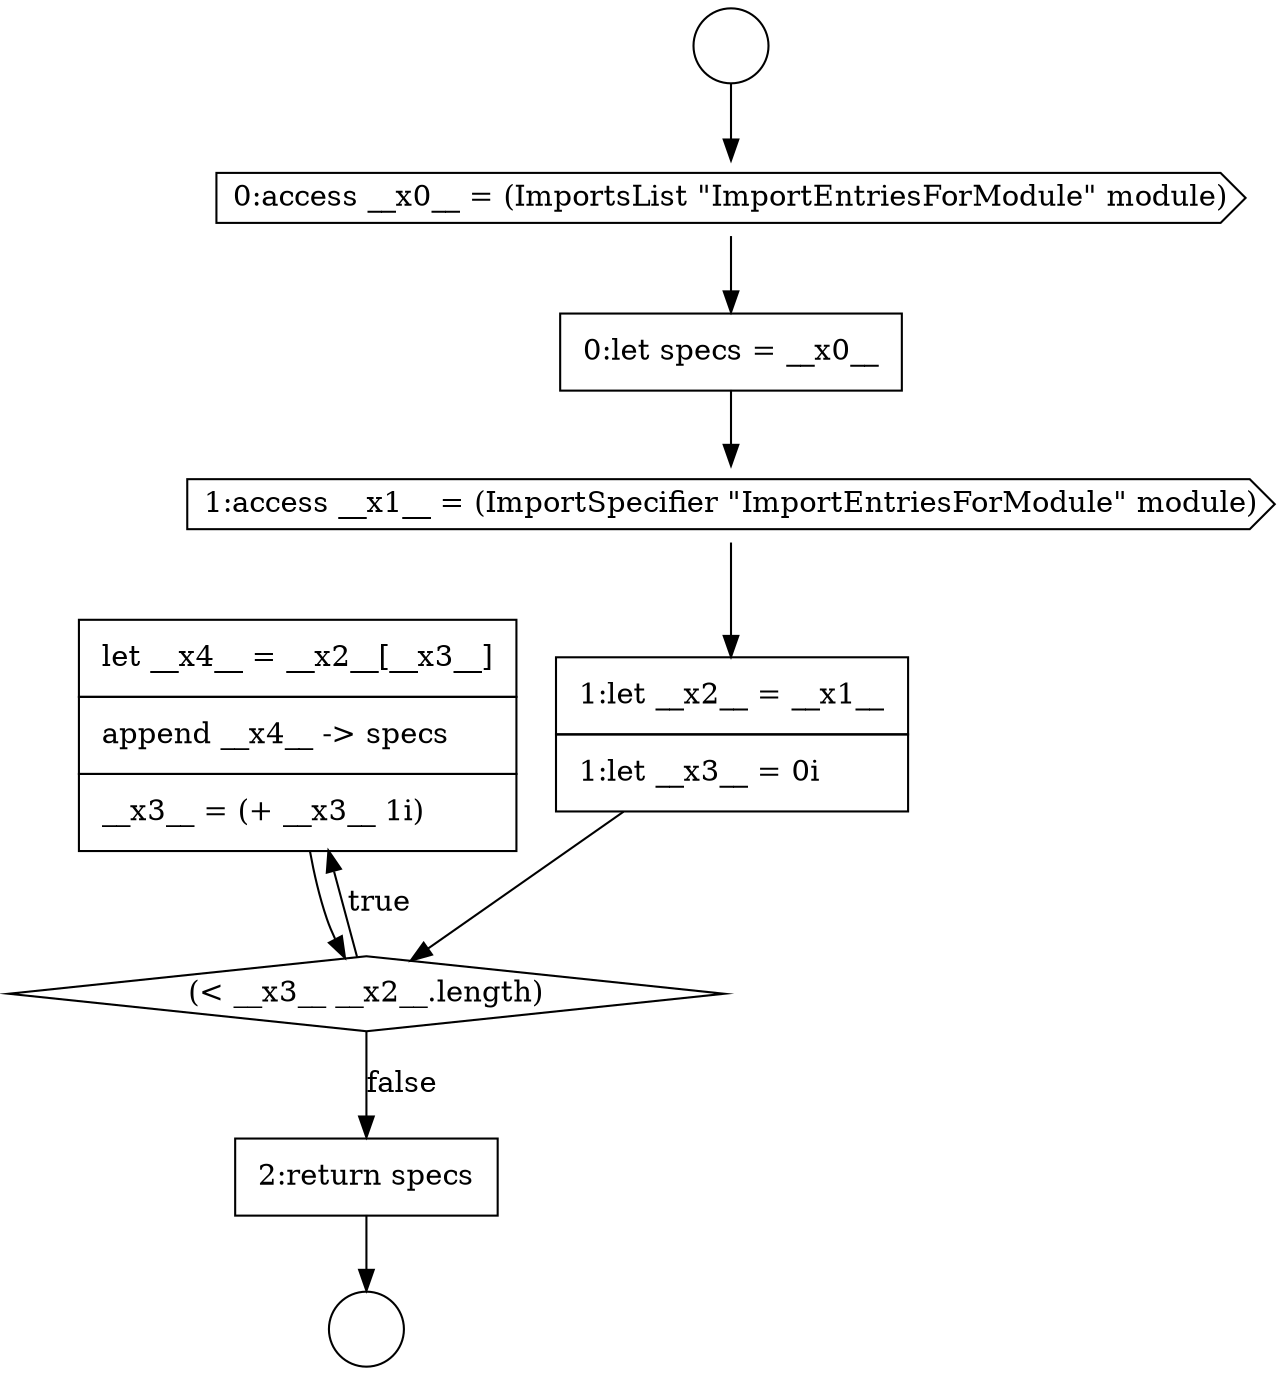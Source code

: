 digraph {
  node11320 [shape=none, margin=0, label=<<font color="black">
    <table border="0" cellborder="1" cellspacing="0" cellpadding="10">
      <tr><td align="left">let __x4__ = __x2__[__x3__]</td></tr>
      <tr><td align="left">append __x4__ -&gt; specs</td></tr>
      <tr><td align="left">__x3__ = (+ __x3__ 1i)</td></tr>
    </table>
  </font>> color="black" fillcolor="white" style=filled]
  node11321 [shape=none, margin=0, label=<<font color="black">
    <table border="0" cellborder="1" cellspacing="0" cellpadding="10">
      <tr><td align="left">2:return specs</td></tr>
    </table>
  </font>> color="black" fillcolor="white" style=filled]
  node11314 [shape=circle label=" " color="black" fillcolor="white" style=filled]
  node11315 [shape=cds, label=<<font color="black">0:access __x0__ = (ImportsList &quot;ImportEntriesForModule&quot; module)</font>> color="black" fillcolor="white" style=filled]
  node11316 [shape=none, margin=0, label=<<font color="black">
    <table border="0" cellborder="1" cellspacing="0" cellpadding="10">
      <tr><td align="left">0:let specs = __x0__</td></tr>
    </table>
  </font>> color="black" fillcolor="white" style=filled]
  node11313 [shape=circle label=" " color="black" fillcolor="white" style=filled]
  node11318 [shape=none, margin=0, label=<<font color="black">
    <table border="0" cellborder="1" cellspacing="0" cellpadding="10">
      <tr><td align="left">1:let __x2__ = __x1__</td></tr>
      <tr><td align="left">1:let __x3__ = 0i</td></tr>
    </table>
  </font>> color="black" fillcolor="white" style=filled]
  node11319 [shape=diamond, label=<<font color="black">(&lt; __x3__ __x2__.length)</font>> color="black" fillcolor="white" style=filled]
  node11317 [shape=cds, label=<<font color="black">1:access __x1__ = (ImportSpecifier &quot;ImportEntriesForModule&quot; module)</font>> color="black" fillcolor="white" style=filled]
  node11320 -> node11319 [ color="black"]
  node11315 -> node11316 [ color="black"]
  node11316 -> node11317 [ color="black"]
  node11319 -> node11320 [label=<<font color="black">true</font>> color="black"]
  node11319 -> node11321 [label=<<font color="black">false</font>> color="black"]
  node11313 -> node11315 [ color="black"]
  node11321 -> node11314 [ color="black"]
  node11317 -> node11318 [ color="black"]
  node11318 -> node11319 [ color="black"]
}
